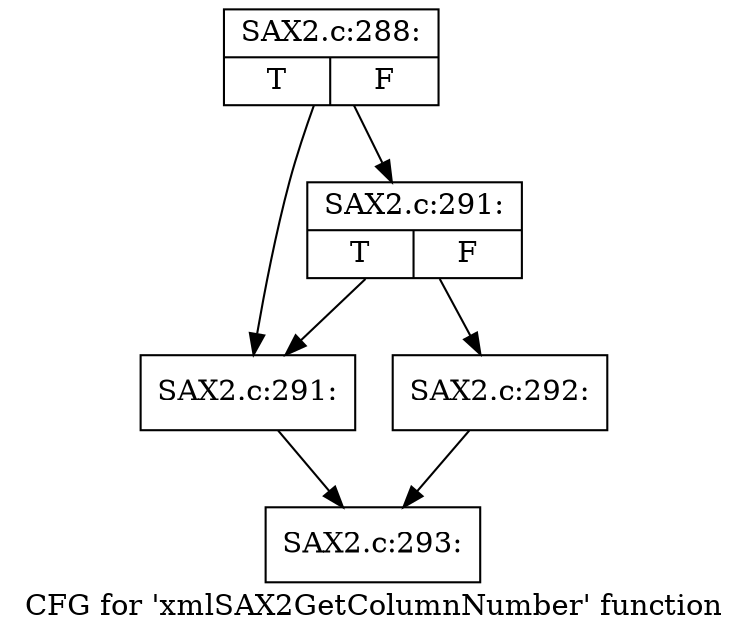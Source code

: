 digraph "CFG for 'xmlSAX2GetColumnNumber' function" {
	label="CFG for 'xmlSAX2GetColumnNumber' function";

	Node0x4107130 [shape=record,label="{SAX2.c:288:|{<s0>T|<s1>F}}"];
	Node0x4107130 -> Node0x4106e40;
	Node0x4107130 -> Node0x4106ee0;
	Node0x4106ee0 [shape=record,label="{SAX2.c:291:|{<s0>T|<s1>F}}"];
	Node0x4106ee0 -> Node0x4106e40;
	Node0x4106ee0 -> Node0x4106e90;
	Node0x4106e40 [shape=record,label="{SAX2.c:291:}"];
	Node0x4106e40 -> Node0x4107030;
	Node0x4106e90 [shape=record,label="{SAX2.c:292:}"];
	Node0x4106e90 -> Node0x4107030;
	Node0x4107030 [shape=record,label="{SAX2.c:293:}"];
}
